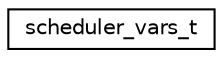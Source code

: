 digraph "Graphical Class Hierarchy"
{
 // LATEX_PDF_SIZE
  edge [fontname="Helvetica",fontsize="10",labelfontname="Helvetica",labelfontsize="10"];
  node [fontname="Helvetica",fontsize="10",shape=record];
  rankdir="LR";
  Node0 [label="scheduler_vars_t",height=0.2,width=0.4,color="black", fillcolor="white", style="filled",URL="$structscheduler__vars__t.html",tooltip="OpenWSN scheduler variables structure."];
}

